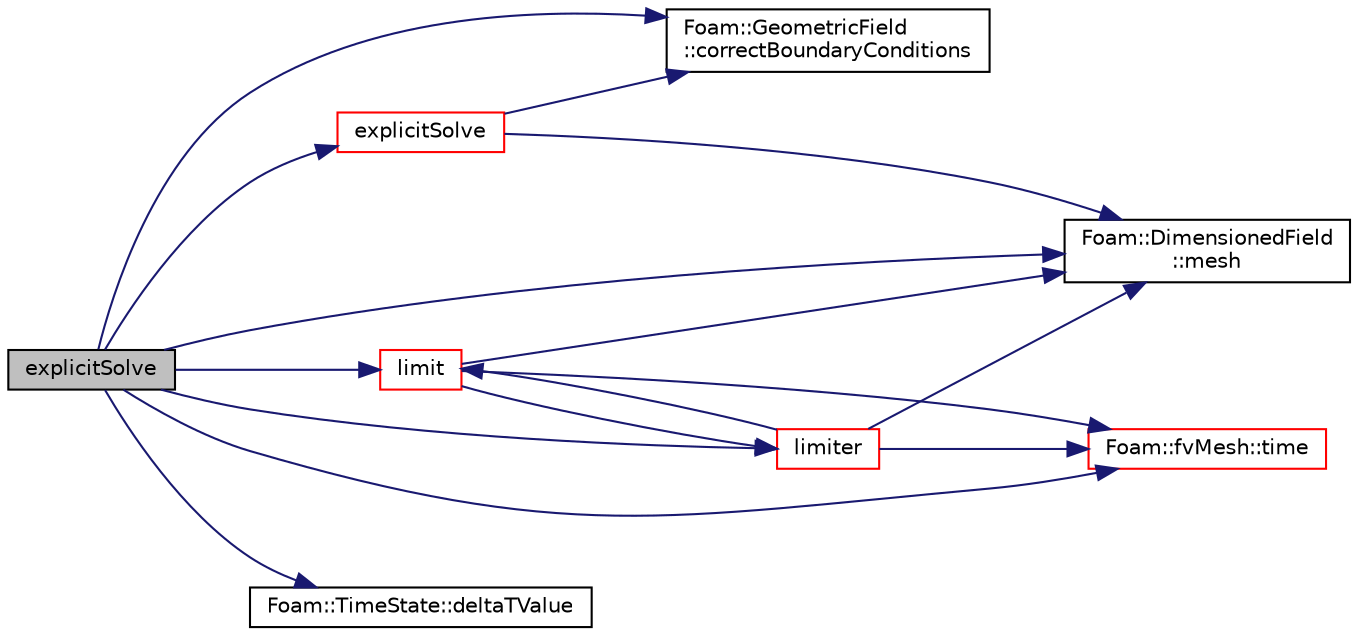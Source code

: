 digraph "explicitSolve"
{
  bgcolor="transparent";
  edge [fontname="Helvetica",fontsize="10",labelfontname="Helvetica",labelfontsize="10"];
  node [fontname="Helvetica",fontsize="10",shape=record];
  rankdir="LR";
  Node2899 [label="explicitSolve",height=0.2,width=0.4,color="black", fillcolor="grey75", style="filled", fontcolor="black"];
  Node2899 -> Node2900 [color="midnightblue",fontsize="10",style="solid",fontname="Helvetica"];
  Node2900 [label="Foam::GeometricField\l::correctBoundaryConditions",height=0.2,width=0.4,color="black",URL="$a23249.html#acaf6878ef900e593c4b20812f1b567d6",tooltip="Correct boundary field. "];
  Node2899 -> Node2901 [color="midnightblue",fontsize="10",style="solid",fontname="Helvetica"];
  Node2901 [label="Foam::TimeState::deltaTValue",height=0.2,width=0.4,color="black",URL="$a27469.html#a7b713a001e890d3c08ba20b49294c99b",tooltip="Return time step value. "];
  Node2899 -> Node2902 [color="midnightblue",fontsize="10",style="solid",fontname="Helvetica"];
  Node2902 [label="explicitSolve",height=0.2,width=0.4,color="red",URL="$a21864.html#a62d251545cddb4d8e55512c4a86dcabf"];
  Node2902 -> Node2900 [color="midnightblue",fontsize="10",style="solid",fontname="Helvetica"];
  Node2902 -> Node2905 [color="midnightblue",fontsize="10",style="solid",fontname="Helvetica"];
  Node2905 [label="Foam::DimensionedField\l::mesh",height=0.2,width=0.4,color="black",URL="$a27497.html#a8f1110830348a1448a14ab5e3cf47e3b",tooltip="Return mesh. "];
  Node2899 -> Node3200 [color="midnightblue",fontsize="10",style="solid",fontname="Helvetica"];
  Node3200 [label="limit",height=0.2,width=0.4,color="red",URL="$a21864.html#a286baa687ab158265b59310619c281b4"];
  Node3200 -> Node2905 [color="midnightblue",fontsize="10",style="solid",fontname="Helvetica"];
  Node3200 -> Node2993 [color="midnightblue",fontsize="10",style="solid",fontname="Helvetica"];
  Node2993 [label="Foam::fvMesh::time",height=0.2,width=0.4,color="red",URL="$a23593.html#a0d94096809fe3376b29a2a29ca11bb18",tooltip="Return the top-level database. "];
  Node3200 -> Node3204 [color="midnightblue",fontsize="10",style="solid",fontname="Helvetica"];
  Node3204 [label="limiter",height=0.2,width=0.4,color="red",URL="$a21864.html#ae7bb06bb4b6724eb8a202da04f6e5557"];
  Node3204 -> Node2905 [color="midnightblue",fontsize="10",style="solid",fontname="Helvetica"];
  Node3204 -> Node2993 [color="midnightblue",fontsize="10",style="solid",fontname="Helvetica"];
  Node3204 -> Node3200 [color="midnightblue",fontsize="10",style="solid",fontname="Helvetica"];
  Node2899 -> Node3204 [color="midnightblue",fontsize="10",style="solid",fontname="Helvetica"];
  Node2899 -> Node2905 [color="midnightblue",fontsize="10",style="solid",fontname="Helvetica"];
  Node2899 -> Node2993 [color="midnightblue",fontsize="10",style="solid",fontname="Helvetica"];
}
